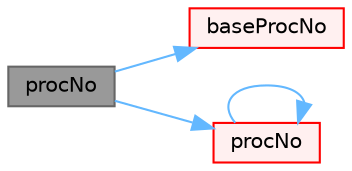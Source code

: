 digraph "procNo"
{
 // LATEX_PDF_SIZE
  bgcolor="transparent";
  edge [fontname=Helvetica,fontsize=10,labelfontname=Helvetica,labelfontsize=10];
  node [fontname=Helvetica,fontsize=10,shape=box,height=0.2,width=0.4];
  rankdir="LR";
  Node1 [id="Node000001",label="procNo",height=0.2,width=0.4,color="gray40", fillcolor="grey60", style="filled", fontcolor="black",tooltip=" "];
  Node1 -> Node2 [id="edge1_Node000001_Node000002",color="steelblue1",style="solid",tooltip=" "];
  Node2 [id="Node000002",label="baseProcNo",height=0.2,width=0.4,color="red", fillcolor="#FFF0F0", style="filled",URL="$classFoam_1_1UPstream.html#addcf3ab2c910ec702463ffd6f5a68e9d",tooltip=" "];
  Node1 -> Node5 [id="edge2_Node000001_Node000005",color="steelblue1",style="solid",tooltip=" "];
  Node5 [id="Node000005",label="procNo",height=0.2,width=0.4,color="red", fillcolor="#FFF0F0", style="filled",URL="$classFoam_1_1UPstream.html#adc4776d6ba38665de347cab63bd34cb7",tooltip=" "];
  Node5 -> Node5 [id="edge3_Node000005_Node000005",color="steelblue1",style="solid",tooltip=" "];
}
